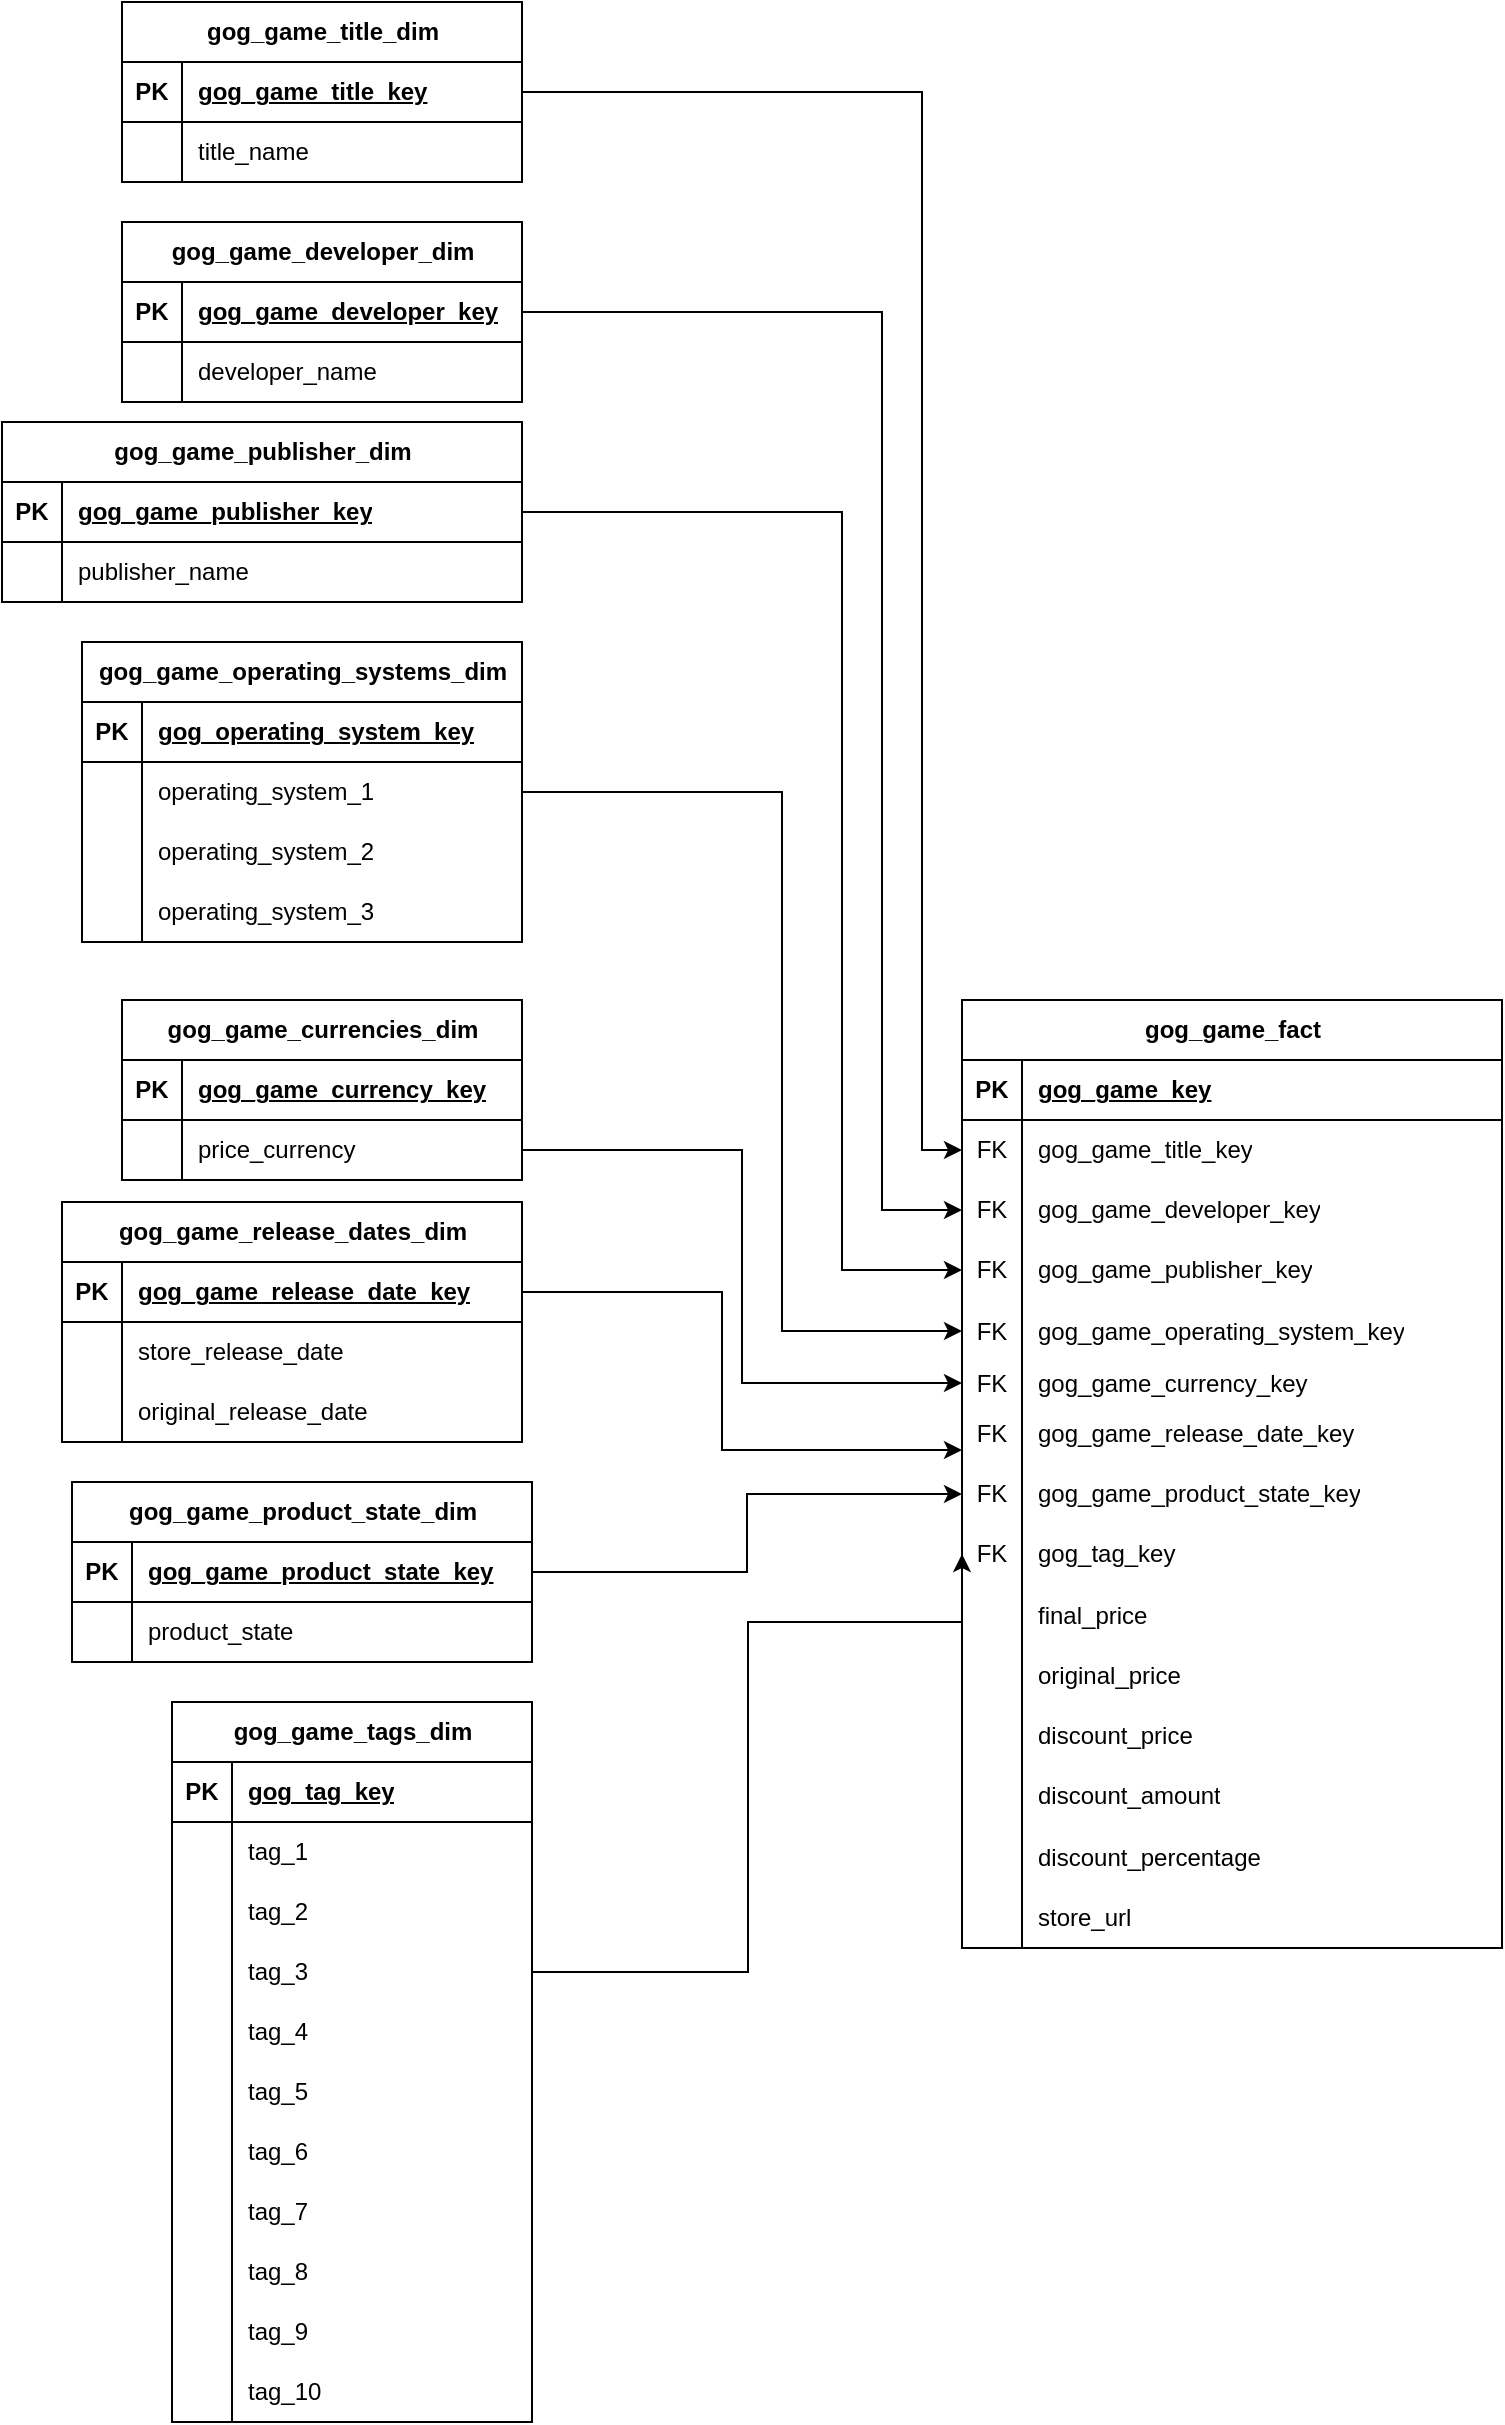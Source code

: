 <mxfile version="24.7.8">
  <diagram name="Page-1" id="enXMwHZUBT8As5Ggcgpj">
    <mxGraphModel dx="2524" dy="1944" grid="1" gridSize="10" guides="1" tooltips="1" connect="1" arrows="1" fold="1" page="1" pageScale="1" pageWidth="850" pageHeight="1100" math="0" shadow="0">
      <root>
        <mxCell id="0" />
        <mxCell id="1" parent="0" />
        <mxCell id="M3rSuYQM6xM4mzz4hrdh-1" value="gog_game_fact" style="shape=table;startSize=30;container=1;collapsible=1;childLayout=tableLayout;fixedRows=1;rowLines=0;fontStyle=1;align=center;resizeLast=1;html=1;" parent="1" vertex="1">
          <mxGeometry x="220" y="229" width="270" height="474" as="geometry" />
        </mxCell>
        <mxCell id="M3rSuYQM6xM4mzz4hrdh-2" value="" style="shape=tableRow;horizontal=0;startSize=0;swimlaneHead=0;swimlaneBody=0;fillColor=none;collapsible=0;dropTarget=0;points=[[0,0.5],[1,0.5]];portConstraint=eastwest;top=0;left=0;right=0;bottom=1;" parent="M3rSuYQM6xM4mzz4hrdh-1" vertex="1">
          <mxGeometry y="30" width="270" height="30" as="geometry" />
        </mxCell>
        <mxCell id="M3rSuYQM6xM4mzz4hrdh-3" value="PK" style="shape=partialRectangle;connectable=0;fillColor=none;top=0;left=0;bottom=0;right=0;fontStyle=1;overflow=hidden;whiteSpace=wrap;html=1;" parent="M3rSuYQM6xM4mzz4hrdh-2" vertex="1">
          <mxGeometry width="30" height="30" as="geometry">
            <mxRectangle width="30" height="30" as="alternateBounds" />
          </mxGeometry>
        </mxCell>
        <mxCell id="M3rSuYQM6xM4mzz4hrdh-4" value="gog_game_key" style="shape=partialRectangle;connectable=0;fillColor=none;top=0;left=0;bottom=0;right=0;align=left;spacingLeft=6;fontStyle=5;overflow=hidden;whiteSpace=wrap;html=1;" parent="M3rSuYQM6xM4mzz4hrdh-2" vertex="1">
          <mxGeometry x="30" width="240" height="30" as="geometry">
            <mxRectangle width="240" height="30" as="alternateBounds" />
          </mxGeometry>
        </mxCell>
        <mxCell id="M3rSuYQM6xM4mzz4hrdh-5" value="" style="shape=tableRow;horizontal=0;startSize=0;swimlaneHead=0;swimlaneBody=0;fillColor=none;collapsible=0;dropTarget=0;points=[[0,0.5],[1,0.5]];portConstraint=eastwest;top=0;left=0;right=0;bottom=0;" parent="M3rSuYQM6xM4mzz4hrdh-1" vertex="1">
          <mxGeometry y="60" width="270" height="30" as="geometry" />
        </mxCell>
        <mxCell id="M3rSuYQM6xM4mzz4hrdh-6" value="FK" style="shape=partialRectangle;connectable=0;fillColor=none;top=0;left=0;bottom=0;right=0;editable=1;overflow=hidden;whiteSpace=wrap;html=1;" parent="M3rSuYQM6xM4mzz4hrdh-5" vertex="1">
          <mxGeometry width="30" height="30" as="geometry">
            <mxRectangle width="30" height="30" as="alternateBounds" />
          </mxGeometry>
        </mxCell>
        <mxCell id="M3rSuYQM6xM4mzz4hrdh-7" value="gog_game_title_key" style="shape=partialRectangle;connectable=0;fillColor=none;top=0;left=0;bottom=0;right=0;align=left;spacingLeft=6;overflow=hidden;whiteSpace=wrap;html=1;" parent="M3rSuYQM6xM4mzz4hrdh-5" vertex="1">
          <mxGeometry x="30" width="240" height="30" as="geometry">
            <mxRectangle width="240" height="30" as="alternateBounds" />
          </mxGeometry>
        </mxCell>
        <mxCell id="fRnkBZ0cjV5P0pldAuRQ-10" value="" style="shape=tableRow;horizontal=0;startSize=0;swimlaneHead=0;swimlaneBody=0;fillColor=none;collapsible=0;dropTarget=0;points=[[0,0.5],[1,0.5]];portConstraint=eastwest;top=0;left=0;right=0;bottom=0;" vertex="1" parent="M3rSuYQM6xM4mzz4hrdh-1">
          <mxGeometry y="90" width="270" height="30" as="geometry" />
        </mxCell>
        <mxCell id="fRnkBZ0cjV5P0pldAuRQ-11" value="FK" style="shape=partialRectangle;connectable=0;fillColor=none;top=0;left=0;bottom=0;right=0;editable=1;overflow=hidden;whiteSpace=wrap;html=1;" vertex="1" parent="fRnkBZ0cjV5P0pldAuRQ-10">
          <mxGeometry width="30" height="30" as="geometry">
            <mxRectangle width="30" height="30" as="alternateBounds" />
          </mxGeometry>
        </mxCell>
        <mxCell id="fRnkBZ0cjV5P0pldAuRQ-12" value="gog_game_developer_key" style="shape=partialRectangle;connectable=0;fillColor=none;top=0;left=0;bottom=0;right=0;align=left;spacingLeft=6;overflow=hidden;whiteSpace=wrap;html=1;" vertex="1" parent="fRnkBZ0cjV5P0pldAuRQ-10">
          <mxGeometry x="30" width="240" height="30" as="geometry">
            <mxRectangle width="240" height="30" as="alternateBounds" />
          </mxGeometry>
        </mxCell>
        <mxCell id="fRnkBZ0cjV5P0pldAuRQ-1" value="" style="shape=tableRow;horizontal=0;startSize=0;swimlaneHead=0;swimlaneBody=0;fillColor=none;collapsible=0;dropTarget=0;points=[[0,0.5],[1,0.5]];portConstraint=eastwest;top=0;left=0;right=0;bottom=0;" vertex="1" parent="M3rSuYQM6xM4mzz4hrdh-1">
          <mxGeometry y="120" width="270" height="30" as="geometry" />
        </mxCell>
        <mxCell id="fRnkBZ0cjV5P0pldAuRQ-2" value="FK" style="shape=partialRectangle;connectable=0;fillColor=none;top=0;left=0;bottom=0;right=0;editable=1;overflow=hidden;whiteSpace=wrap;html=1;" vertex="1" parent="fRnkBZ0cjV5P0pldAuRQ-1">
          <mxGeometry width="30" height="30" as="geometry">
            <mxRectangle width="30" height="30" as="alternateBounds" />
          </mxGeometry>
        </mxCell>
        <mxCell id="fRnkBZ0cjV5P0pldAuRQ-3" value="gog_game_publisher_key" style="shape=partialRectangle;connectable=0;fillColor=none;top=0;left=0;bottom=0;right=0;align=left;spacingLeft=6;overflow=hidden;whiteSpace=wrap;html=1;" vertex="1" parent="fRnkBZ0cjV5P0pldAuRQ-1">
          <mxGeometry x="30" width="240" height="30" as="geometry">
            <mxRectangle width="240" height="30" as="alternateBounds" />
          </mxGeometry>
        </mxCell>
        <mxCell id="fRnkBZ0cjV5P0pldAuRQ-4" value="" style="shape=tableRow;horizontal=0;startSize=0;swimlaneHead=0;swimlaneBody=0;fillColor=none;collapsible=0;dropTarget=0;points=[[0,0.5],[1,0.5]];portConstraint=eastwest;top=0;left=0;right=0;bottom=0;" vertex="1" parent="M3rSuYQM6xM4mzz4hrdh-1">
          <mxGeometry y="150" width="270" height="31" as="geometry" />
        </mxCell>
        <mxCell id="fRnkBZ0cjV5P0pldAuRQ-5" value="FK" style="shape=partialRectangle;connectable=0;fillColor=none;top=0;left=0;bottom=0;right=0;editable=1;overflow=hidden;whiteSpace=wrap;html=1;" vertex="1" parent="fRnkBZ0cjV5P0pldAuRQ-4">
          <mxGeometry width="30" height="31" as="geometry">
            <mxRectangle width="30" height="31" as="alternateBounds" />
          </mxGeometry>
        </mxCell>
        <mxCell id="fRnkBZ0cjV5P0pldAuRQ-6" value="gog_game_operating_system_key" style="shape=partialRectangle;connectable=0;fillColor=none;top=0;left=0;bottom=0;right=0;align=left;spacingLeft=6;overflow=hidden;whiteSpace=wrap;html=1;" vertex="1" parent="fRnkBZ0cjV5P0pldAuRQ-4">
          <mxGeometry x="30" width="240" height="31" as="geometry">
            <mxRectangle width="240" height="31" as="alternateBounds" />
          </mxGeometry>
        </mxCell>
        <mxCell id="fRnkBZ0cjV5P0pldAuRQ-7" value="" style="shape=tableRow;horizontal=0;startSize=0;swimlaneHead=0;swimlaneBody=0;fillColor=none;collapsible=0;dropTarget=0;points=[[0,0.5],[1,0.5]];portConstraint=eastwest;top=0;left=0;right=0;bottom=0;" vertex="1" parent="M3rSuYQM6xM4mzz4hrdh-1">
          <mxGeometry y="181" width="270" height="21" as="geometry" />
        </mxCell>
        <mxCell id="fRnkBZ0cjV5P0pldAuRQ-8" value="FK" style="shape=partialRectangle;connectable=0;fillColor=none;top=0;left=0;bottom=0;right=0;editable=1;overflow=hidden;whiteSpace=wrap;html=1;" vertex="1" parent="fRnkBZ0cjV5P0pldAuRQ-7">
          <mxGeometry width="30" height="21" as="geometry">
            <mxRectangle width="30" height="21" as="alternateBounds" />
          </mxGeometry>
        </mxCell>
        <mxCell id="fRnkBZ0cjV5P0pldAuRQ-9" value="gog_game_currency_key" style="shape=partialRectangle;connectable=0;fillColor=none;top=0;left=0;bottom=0;right=0;align=left;spacingLeft=6;overflow=hidden;whiteSpace=wrap;html=1;" vertex="1" parent="fRnkBZ0cjV5P0pldAuRQ-7">
          <mxGeometry x="30" width="240" height="21" as="geometry">
            <mxRectangle width="240" height="21" as="alternateBounds" />
          </mxGeometry>
        </mxCell>
        <mxCell id="fRnkBZ0cjV5P0pldAuRQ-13" value="" style="shape=tableRow;horizontal=0;startSize=0;swimlaneHead=0;swimlaneBody=0;fillColor=none;collapsible=0;dropTarget=0;points=[[0,0.5],[1,0.5]];portConstraint=eastwest;top=0;left=0;right=0;bottom=0;" vertex="1" parent="M3rSuYQM6xM4mzz4hrdh-1">
          <mxGeometry y="202" width="270" height="30" as="geometry" />
        </mxCell>
        <mxCell id="fRnkBZ0cjV5P0pldAuRQ-14" value="FK" style="shape=partialRectangle;connectable=0;fillColor=none;top=0;left=0;bottom=0;right=0;editable=1;overflow=hidden;whiteSpace=wrap;html=1;" vertex="1" parent="fRnkBZ0cjV5P0pldAuRQ-13">
          <mxGeometry width="30" height="30" as="geometry">
            <mxRectangle width="30" height="30" as="alternateBounds" />
          </mxGeometry>
        </mxCell>
        <mxCell id="fRnkBZ0cjV5P0pldAuRQ-15" value="gog_game_release_date_key" style="shape=partialRectangle;connectable=0;fillColor=none;top=0;left=0;bottom=0;right=0;align=left;spacingLeft=6;overflow=hidden;whiteSpace=wrap;html=1;" vertex="1" parent="fRnkBZ0cjV5P0pldAuRQ-13">
          <mxGeometry x="30" width="240" height="30" as="geometry">
            <mxRectangle width="240" height="30" as="alternateBounds" />
          </mxGeometry>
        </mxCell>
        <mxCell id="fRnkBZ0cjV5P0pldAuRQ-16" value="" style="shape=tableRow;horizontal=0;startSize=0;swimlaneHead=0;swimlaneBody=0;fillColor=none;collapsible=0;dropTarget=0;points=[[0,0.5],[1,0.5]];portConstraint=eastwest;top=0;left=0;right=0;bottom=0;" vertex="1" parent="M3rSuYQM6xM4mzz4hrdh-1">
          <mxGeometry y="232" width="270" height="30" as="geometry" />
        </mxCell>
        <mxCell id="fRnkBZ0cjV5P0pldAuRQ-17" value="FK" style="shape=partialRectangle;connectable=0;fillColor=none;top=0;left=0;bottom=0;right=0;editable=1;overflow=hidden;whiteSpace=wrap;html=1;" vertex="1" parent="fRnkBZ0cjV5P0pldAuRQ-16">
          <mxGeometry width="30" height="30" as="geometry">
            <mxRectangle width="30" height="30" as="alternateBounds" />
          </mxGeometry>
        </mxCell>
        <mxCell id="fRnkBZ0cjV5P0pldAuRQ-18" value="gog_game_product_state_key" style="shape=partialRectangle;connectable=0;fillColor=none;top=0;left=0;bottom=0;right=0;align=left;spacingLeft=6;overflow=hidden;whiteSpace=wrap;html=1;" vertex="1" parent="fRnkBZ0cjV5P0pldAuRQ-16">
          <mxGeometry x="30" width="240" height="30" as="geometry">
            <mxRectangle width="240" height="30" as="alternateBounds" />
          </mxGeometry>
        </mxCell>
        <mxCell id="fRnkBZ0cjV5P0pldAuRQ-21" value="" style="shape=tableRow;horizontal=0;startSize=0;swimlaneHead=0;swimlaneBody=0;fillColor=none;collapsible=0;dropTarget=0;points=[[0,0.5],[1,0.5]];portConstraint=eastwest;top=0;left=0;right=0;bottom=0;" vertex="1" parent="M3rSuYQM6xM4mzz4hrdh-1">
          <mxGeometry y="262" width="270" height="30" as="geometry" />
        </mxCell>
        <mxCell id="fRnkBZ0cjV5P0pldAuRQ-22" value="FK" style="shape=partialRectangle;connectable=0;fillColor=none;top=0;left=0;bottom=0;right=0;editable=1;overflow=hidden;whiteSpace=wrap;html=1;" vertex="1" parent="fRnkBZ0cjV5P0pldAuRQ-21">
          <mxGeometry width="30" height="30" as="geometry">
            <mxRectangle width="30" height="30" as="alternateBounds" />
          </mxGeometry>
        </mxCell>
        <mxCell id="fRnkBZ0cjV5P0pldAuRQ-23" value="gog_tag_key" style="shape=partialRectangle;connectable=0;fillColor=none;top=0;left=0;bottom=0;right=0;align=left;spacingLeft=6;overflow=hidden;whiteSpace=wrap;html=1;" vertex="1" parent="fRnkBZ0cjV5P0pldAuRQ-21">
          <mxGeometry x="30" width="240" height="30" as="geometry">
            <mxRectangle width="240" height="30" as="alternateBounds" />
          </mxGeometry>
        </mxCell>
        <mxCell id="M3rSuYQM6xM4mzz4hrdh-8" value="" style="shape=tableRow;horizontal=0;startSize=0;swimlaneHead=0;swimlaneBody=0;fillColor=none;collapsible=0;dropTarget=0;points=[[0,0.5],[1,0.5]];portConstraint=eastwest;top=0;left=0;right=0;bottom=0;" parent="M3rSuYQM6xM4mzz4hrdh-1" vertex="1">
          <mxGeometry y="292" width="270" height="31" as="geometry" />
        </mxCell>
        <mxCell id="M3rSuYQM6xM4mzz4hrdh-9" value="" style="shape=partialRectangle;connectable=0;fillColor=none;top=0;left=0;bottom=0;right=0;editable=1;overflow=hidden;whiteSpace=wrap;html=1;" parent="M3rSuYQM6xM4mzz4hrdh-8" vertex="1">
          <mxGeometry width="30" height="31" as="geometry">
            <mxRectangle width="30" height="31" as="alternateBounds" />
          </mxGeometry>
        </mxCell>
        <mxCell id="M3rSuYQM6xM4mzz4hrdh-10" value="final_price" style="shape=partialRectangle;connectable=0;fillColor=none;top=0;left=0;bottom=0;right=0;align=left;spacingLeft=6;overflow=hidden;whiteSpace=wrap;html=1;" parent="M3rSuYQM6xM4mzz4hrdh-8" vertex="1">
          <mxGeometry x="30" width="240" height="31" as="geometry">
            <mxRectangle width="240" height="31" as="alternateBounds" />
          </mxGeometry>
        </mxCell>
        <mxCell id="M3rSuYQM6xM4mzz4hrdh-150" value="" style="shape=tableRow;horizontal=0;startSize=0;swimlaneHead=0;swimlaneBody=0;fillColor=none;collapsible=0;dropTarget=0;points=[[0,0.5],[1,0.5]];portConstraint=eastwest;top=0;left=0;right=0;bottom=0;" parent="M3rSuYQM6xM4mzz4hrdh-1" vertex="1">
          <mxGeometry y="323" width="270" height="30" as="geometry" />
        </mxCell>
        <mxCell id="M3rSuYQM6xM4mzz4hrdh-151" value="" style="shape=partialRectangle;connectable=0;fillColor=none;top=0;left=0;bottom=0;right=0;editable=1;overflow=hidden;whiteSpace=wrap;html=1;" parent="M3rSuYQM6xM4mzz4hrdh-150" vertex="1">
          <mxGeometry width="30" height="30" as="geometry">
            <mxRectangle width="30" height="30" as="alternateBounds" />
          </mxGeometry>
        </mxCell>
        <mxCell id="M3rSuYQM6xM4mzz4hrdh-152" value="original_price" style="shape=partialRectangle;connectable=0;fillColor=none;top=0;left=0;bottom=0;right=0;align=left;spacingLeft=6;overflow=hidden;whiteSpace=wrap;html=1;" parent="M3rSuYQM6xM4mzz4hrdh-150" vertex="1">
          <mxGeometry x="30" width="240" height="30" as="geometry">
            <mxRectangle width="240" height="30" as="alternateBounds" />
          </mxGeometry>
        </mxCell>
        <mxCell id="M3rSuYQM6xM4mzz4hrdh-11" value="" style="shape=tableRow;horizontal=0;startSize=0;swimlaneHead=0;swimlaneBody=0;fillColor=none;collapsible=0;dropTarget=0;points=[[0,0.5],[1,0.5]];portConstraint=eastwest;top=0;left=0;right=0;bottom=0;" parent="M3rSuYQM6xM4mzz4hrdh-1" vertex="1">
          <mxGeometry y="353" width="270" height="30" as="geometry" />
        </mxCell>
        <mxCell id="M3rSuYQM6xM4mzz4hrdh-12" value="" style="shape=partialRectangle;connectable=0;fillColor=none;top=0;left=0;bottom=0;right=0;editable=1;overflow=hidden;whiteSpace=wrap;html=1;" parent="M3rSuYQM6xM4mzz4hrdh-11" vertex="1">
          <mxGeometry width="30" height="30" as="geometry">
            <mxRectangle width="30" height="30" as="alternateBounds" />
          </mxGeometry>
        </mxCell>
        <mxCell id="M3rSuYQM6xM4mzz4hrdh-13" value="discount_price" style="shape=partialRectangle;connectable=0;fillColor=none;top=0;left=0;bottom=0;right=0;align=left;spacingLeft=6;overflow=hidden;whiteSpace=wrap;html=1;" parent="M3rSuYQM6xM4mzz4hrdh-11" vertex="1">
          <mxGeometry x="30" width="240" height="30" as="geometry">
            <mxRectangle width="240" height="30" as="alternateBounds" />
          </mxGeometry>
        </mxCell>
        <mxCell id="M3rSuYQM6xM4mzz4hrdh-128" value="" style="shape=tableRow;horizontal=0;startSize=0;swimlaneHead=0;swimlaneBody=0;fillColor=none;collapsible=0;dropTarget=0;points=[[0,0.5],[1,0.5]];portConstraint=eastwest;top=0;left=0;right=0;bottom=0;" parent="M3rSuYQM6xM4mzz4hrdh-1" vertex="1">
          <mxGeometry y="383" width="270" height="30" as="geometry" />
        </mxCell>
        <mxCell id="M3rSuYQM6xM4mzz4hrdh-129" value="" style="shape=partialRectangle;connectable=0;fillColor=none;top=0;left=0;bottom=0;right=0;editable=1;overflow=hidden;whiteSpace=wrap;html=1;" parent="M3rSuYQM6xM4mzz4hrdh-128" vertex="1">
          <mxGeometry width="30" height="30" as="geometry">
            <mxRectangle width="30" height="30" as="alternateBounds" />
          </mxGeometry>
        </mxCell>
        <mxCell id="M3rSuYQM6xM4mzz4hrdh-130" value="discount_amount" style="shape=partialRectangle;connectable=0;fillColor=none;top=0;left=0;bottom=0;right=0;align=left;spacingLeft=6;overflow=hidden;whiteSpace=wrap;html=1;" parent="M3rSuYQM6xM4mzz4hrdh-128" vertex="1">
          <mxGeometry x="30" width="240" height="30" as="geometry">
            <mxRectangle width="240" height="30" as="alternateBounds" />
          </mxGeometry>
        </mxCell>
        <mxCell id="M3rSuYQM6xM4mzz4hrdh-131" value="" style="shape=tableRow;horizontal=0;startSize=0;swimlaneHead=0;swimlaneBody=0;fillColor=none;collapsible=0;dropTarget=0;points=[[0,0.5],[1,0.5]];portConstraint=eastwest;top=0;left=0;right=0;bottom=0;" parent="M3rSuYQM6xM4mzz4hrdh-1" vertex="1">
          <mxGeometry y="413" width="270" height="31" as="geometry" />
        </mxCell>
        <mxCell id="M3rSuYQM6xM4mzz4hrdh-132" value="" style="shape=partialRectangle;connectable=0;fillColor=none;top=0;left=0;bottom=0;right=0;editable=1;overflow=hidden;whiteSpace=wrap;html=1;" parent="M3rSuYQM6xM4mzz4hrdh-131" vertex="1">
          <mxGeometry width="30" height="31" as="geometry">
            <mxRectangle width="30" height="31" as="alternateBounds" />
          </mxGeometry>
        </mxCell>
        <mxCell id="M3rSuYQM6xM4mzz4hrdh-133" value="discount_percentage" style="shape=partialRectangle;connectable=0;fillColor=none;top=0;left=0;bottom=0;right=0;align=left;spacingLeft=6;overflow=hidden;whiteSpace=wrap;html=1;" parent="M3rSuYQM6xM4mzz4hrdh-131" vertex="1">
          <mxGeometry x="30" width="240" height="31" as="geometry">
            <mxRectangle width="240" height="31" as="alternateBounds" />
          </mxGeometry>
        </mxCell>
        <mxCell id="M3rSuYQM6xM4mzz4hrdh-205" value="" style="shape=tableRow;horizontal=0;startSize=0;swimlaneHead=0;swimlaneBody=0;fillColor=none;collapsible=0;dropTarget=0;points=[[0,0.5],[1,0.5]];portConstraint=eastwest;top=0;left=0;right=0;bottom=0;" parent="M3rSuYQM6xM4mzz4hrdh-1" vertex="1">
          <mxGeometry y="444" width="270" height="30" as="geometry" />
        </mxCell>
        <mxCell id="M3rSuYQM6xM4mzz4hrdh-206" value="" style="shape=partialRectangle;connectable=0;fillColor=none;top=0;left=0;bottom=0;right=0;editable=1;overflow=hidden;whiteSpace=wrap;html=1;" parent="M3rSuYQM6xM4mzz4hrdh-205" vertex="1">
          <mxGeometry width="30" height="30" as="geometry">
            <mxRectangle width="30" height="30" as="alternateBounds" />
          </mxGeometry>
        </mxCell>
        <mxCell id="M3rSuYQM6xM4mzz4hrdh-207" value="store_url" style="shape=partialRectangle;connectable=0;fillColor=none;top=0;left=0;bottom=0;right=0;align=left;spacingLeft=6;overflow=hidden;whiteSpace=wrap;html=1;" parent="M3rSuYQM6xM4mzz4hrdh-205" vertex="1">
          <mxGeometry x="30" width="240" height="30" as="geometry">
            <mxRectangle width="240" height="30" as="alternateBounds" />
          </mxGeometry>
        </mxCell>
        <mxCell id="fRnkBZ0cjV5P0pldAuRQ-35" style="edgeStyle=orthogonalEdgeStyle;rounded=0;orthogonalLoop=1;jettySize=auto;html=1;entryX=0;entryY=0.5;entryDx=0;entryDy=0;exitX=1;exitY=0.5;exitDx=0;exitDy=0;" edge="1" parent="1" source="M3rSuYQM6xM4mzz4hrdh-30" target="fRnkBZ0cjV5P0pldAuRQ-21">
          <mxGeometry relative="1" as="geometry">
            <Array as="points">
              <mxPoint x="113" y="715" />
              <mxPoint x="113" y="540" />
              <mxPoint x="220" y="540" />
            </Array>
          </mxGeometry>
        </mxCell>
        <mxCell id="M3rSuYQM6xM4mzz4hrdh-14" value="gog_game_tags_dim" style="shape=table;startSize=30;container=1;collapsible=1;childLayout=tableLayout;fixedRows=1;rowLines=0;fontStyle=1;align=center;resizeLast=1;html=1;" parent="1" vertex="1">
          <mxGeometry x="-175" y="580" width="180" height="360" as="geometry" />
        </mxCell>
        <mxCell id="M3rSuYQM6xM4mzz4hrdh-15" value="" style="shape=tableRow;horizontal=0;startSize=0;swimlaneHead=0;swimlaneBody=0;fillColor=none;collapsible=0;dropTarget=0;points=[[0,0.5],[1,0.5]];portConstraint=eastwest;top=0;left=0;right=0;bottom=1;" parent="M3rSuYQM6xM4mzz4hrdh-14" vertex="1">
          <mxGeometry y="30" width="180" height="30" as="geometry" />
        </mxCell>
        <mxCell id="M3rSuYQM6xM4mzz4hrdh-16" value="PK" style="shape=partialRectangle;connectable=0;fillColor=none;top=0;left=0;bottom=0;right=0;fontStyle=1;overflow=hidden;whiteSpace=wrap;html=1;" parent="M3rSuYQM6xM4mzz4hrdh-15" vertex="1">
          <mxGeometry width="30" height="30" as="geometry">
            <mxRectangle width="30" height="30" as="alternateBounds" />
          </mxGeometry>
        </mxCell>
        <mxCell id="M3rSuYQM6xM4mzz4hrdh-17" value="gog_tag_key" style="shape=partialRectangle;connectable=0;fillColor=none;top=0;left=0;bottom=0;right=0;align=left;spacingLeft=6;fontStyle=5;overflow=hidden;whiteSpace=wrap;html=1;" parent="M3rSuYQM6xM4mzz4hrdh-15" vertex="1">
          <mxGeometry x="30" width="150" height="30" as="geometry">
            <mxRectangle width="150" height="30" as="alternateBounds" />
          </mxGeometry>
        </mxCell>
        <mxCell id="M3rSuYQM6xM4mzz4hrdh-21" value="" style="shape=tableRow;horizontal=0;startSize=0;swimlaneHead=0;swimlaneBody=0;fillColor=none;collapsible=0;dropTarget=0;points=[[0,0.5],[1,0.5]];portConstraint=eastwest;top=0;left=0;right=0;bottom=0;" parent="M3rSuYQM6xM4mzz4hrdh-14" vertex="1">
          <mxGeometry y="60" width="180" height="30" as="geometry" />
        </mxCell>
        <mxCell id="M3rSuYQM6xM4mzz4hrdh-22" value="&#xa;&lt;span style=&quot;white-space: pre;&quot;&gt;&amp;nbsp;&amp;nbsp;&amp;nbsp;&amp;nbsp;&lt;/span&gt;&lt;span style=&quot;white-space: pre;&quot;&gt;&amp;nbsp;&amp;nbsp;&amp;nbsp;&amp;nbsp;&lt;/span&gt;&lt;span style=&quot;white-space: pre;&quot;&gt;&amp;nbsp;&amp;nbsp;&amp;nbsp;&amp;nbsp;&lt;/span&gt;&lt;span style=&quot;white-space: pre;&quot;&gt;&amp;nbsp;&amp;nbsp;&amp;nbsp;&amp;nbsp;&lt;/span&gt;&lt;span style=&quot;white-space: pre;&quot;&gt;&amp;nbsp;&amp;nbsp;&amp;nbsp;&amp;nbsp;&lt;/span&gt;&lt;span style=&quot;white-space: pre;&quot;&gt;&amp;nbsp;&amp;nbsp;&amp;nbsp;&amp;nbsp;&lt;/span&gt;&lt;span style=&quot;white-space: pre;&quot;&gt;&amp;nbsp;&amp;nbsp;&amp;nbsp;&amp;nbsp;&lt;/span&gt;&lt;span style=&quot;white-space: pre;&quot;&gt;&amp;nbsp;&amp;nbsp;&amp;nbsp;&amp;nbsp;&lt;/span&gt;&lt;span style=&quot;white-space: pre;&quot;&gt;&amp;nbsp;&amp;nbsp;&amp;nbsp;&amp;nbsp;&lt;/span&gt;&lt;span style=&quot;white-space: pre;&quot;&gt;&amp;nbsp;&amp;nbsp;&amp;nbsp;&amp;nbsp;&lt;/span&gt;&lt;span style=&quot;white-space: pre;&quot;&gt;&amp;nbsp;&amp;nbsp;&amp;nbsp;&amp;nbsp;&lt;/span&gt;&lt;span style=&quot;white-space: pre;&quot;&gt;&amp;nbsp;&amp;nbsp;&amp;nbsp;&amp;nbsp;&lt;/span&gt;&lt;span style=&quot;white-space: pre;&quot;&gt;&amp;nbsp;&amp;nbsp;&amp;nbsp;&amp;nbsp;&lt;/span&gt;&lt;span style=&quot;white-space: pre;&quot;&gt;&amp;nbsp;&amp;nbsp;&amp;nbsp;&amp;nbsp;&lt;/span&gt;&lt;span style=&quot;white-space: pre;&quot;&gt;&amp;nbsp;&amp;nbsp;&amp;nbsp;&amp;nbsp;&lt;/span&gt;&lt;span style=&quot;white-space: pre;&quot;&gt;&amp;nbsp;&amp;nbsp;&amp;nbsp;&amp;nbsp;&lt;/span&gt;&lt;span style=&quot;white-space: pre;&quot;&gt;&amp;nbsp;&amp;nbsp;&amp;nbsp;&amp;nbsp;&lt;/span&gt;&lt;span style=&quot;white-space: pre;&quot;&gt;&amp;nbsp;&amp;nbsp;&amp;nbsp;&amp;nbsp;&lt;/span&gt;&lt;span style=&quot;white-space: pre;&quot;&gt;&amp;nbsp;&amp;nbsp;&amp;nbsp;&amp;nbsp;&lt;/span&gt;&lt;span style=&quot;white-space: pre;&quot;&gt;&amp;nbsp;&amp;nbsp;&amp;nbsp;&amp;nbsp;&lt;/span&gt;&lt;span style=&quot;white-space: pre;&quot;&gt;&amp;nbsp;&amp;nbsp;&amp;nbsp;&amp;nbsp;&lt;/span&gt;&lt;span style=&quot;white-space: pre;&quot;&gt;&amp;nbsp;&amp;nbsp;&amp;nbsp;&amp;nbsp;&lt;/span&gt;&lt;span style=&quot;white-space: pre;&quot;&gt;&amp;nbsp;&amp;nbsp;&amp;nbsp;&amp;nbsp;&lt;/span&gt;&lt;span style=&quot;white-space: pre;&quot;&gt;&amp;nbsp;&amp;nbsp;&amp;nbsp;&amp;nbsp;&lt;/span&gt;&lt;span style=&quot;white-space: pre;&quot;&gt;&amp;nbsp;&amp;nbsp;&amp;nbsp;&amp;nbsp;&lt;/span&gt;&lt;span style=&quot;white-space: pre;&quot;&gt;&amp;nbsp;&amp;nbsp;&amp;nbsp;&amp;nbsp;&lt;/span&gt;&lt;span style=&quot;white-space: pre;&quot;&gt;&amp;nbsp;&amp;nbsp;&amp;nbsp;&amp;nbsp;&lt;/span&gt;&lt;span style=&quot;white-space: pre;&quot;&gt;&amp;nbsp;&amp;nbsp;&amp;nbsp;&amp;nbsp;&lt;/span&gt;&lt;span style=&quot;white-space: pre;&quot;&gt;&amp;nbsp;&amp;nbsp;&amp;nbsp;&amp;nbsp;&lt;/span&gt;&lt;span style=&quot;white-space: pre;&quot;&gt;&amp;nbsp;&amp;nbsp;&amp;nbsp;&amp;nbsp;&lt;/span&gt;&lt;span style=&quot;white-space: pre;&quot;&gt;&amp;nbsp;&amp;nbsp;&amp;nbsp;&amp;nbsp;&lt;/span&gt;&lt;span style=&quot;white-space: pre;&quot;&gt;&amp;nbsp;&amp;nbsp;&amp;nbsp;&amp;nbsp;&lt;/span&gt;&lt;span style=&quot;white-space: pre;&quot;&gt;&amp;nbsp;&amp;nbsp;&amp;nbsp;&amp;nbsp;&lt;/span&gt;&lt;span style=&quot;white-space: pre;&quot;&gt;&amp;nbsp;&amp;nbsp;&amp;nbsp;&amp;nbsp;&lt;/span&gt;&lt;span style=&quot;white-space: pre;&quot;&gt;&amp;nbsp;&amp;nbsp;&amp;nbsp;&amp;nbsp;&lt;/span&gt;&lt;span style=&quot;white-space: pre;&quot;&gt;&amp;nbsp;&amp;nbsp;&amp;nbsp;&amp;nbsp;&lt;/span&gt;&lt;span style=&quot;white-space: pre;&quot;&gt;&amp;nbsp;&amp;nbsp;&amp;nbsp;&amp;nbsp;&lt;/span&gt;&lt;span style=&quot;white-space: pre;&quot;&gt;&amp;nbsp;&amp;nbsp;&amp;nbsp;&amp;nbsp;&lt;/span&gt;&lt;span style=&quot;white-space: pre;&quot;&gt;&amp;nbsp;&amp;nbsp;&amp;nbsp;&amp;nbsp;&lt;/span&gt;&lt;span style=&quot;white-space: pre;&quot;&gt;&amp;nbsp;&amp;nbsp;&amp;nbsp;&amp;nbsp;&lt;/span&gt;&lt;span style=&quot;white-space: pre;&quot;&gt;&amp;nbsp;&amp;nbsp;&amp;nbsp;&amp;nbsp;&lt;/span&gt;&lt;span style=&quot;white-space: pre;&quot;&gt;&amp;nbsp;&amp;nbsp;&amp;nbsp;&amp;nbsp;&lt;/span&gt;&lt;span style=&quot;white-space: pre;&quot;&gt;&amp;nbsp;&amp;nbsp;&amp;nbsp;&amp;nbsp;&lt;/span&gt;&lt;span style=&quot;white-space: pre;&quot;&gt;&amp;nbsp;&amp;nbsp;&amp;nbsp;&amp;nbsp;&lt;/span&gt;&lt;span style=&quot;white-space: pre;&quot;&gt;&amp;nbsp;&amp;nbsp;&amp;nbsp;&amp;nbsp;&lt;/span&gt;&lt;span style=&quot;white-space: pre;&quot;&gt;&amp;nbsp;&amp;nbsp;&amp;nbsp;&amp;nbsp;&lt;/span&gt;&lt;span style=&quot;white-space: pre;&quot;&gt;&amp;nbsp;&amp;nbsp;&amp;nbsp;&amp;nbsp;&lt;/span&gt;&lt;span style=&quot;white-space: pre;&quot;&gt;&amp;nbsp;&amp;nbsp;&amp;nbsp;&amp;nbsp;&lt;/span&gt;&lt;span style=&quot;white-space: pre;&quot;&gt;&amp;nbsp;&amp;nbsp;&amp;nbsp;&amp;nbsp;&lt;/span&gt;&lt;span style=&quot;white-space: pre;&quot;&gt;&amp;nbsp;&amp;nbsp;&amp;nbsp;&amp;nbsp;&lt;/span&gt;&lt;span style=&quot;white-space: pre;&quot;&gt;&amp;nbsp;&amp;nbsp;&amp;nbsp;&amp;nbsp;&lt;/span&gt;&lt;span style=&quot;white-space: pre;&quot;&gt;&amp;nbsp;&amp;nbsp;&amp;nbsp;&amp;nbsp;&lt;/span&gt;&lt;span style=&quot;white-space: pre;&quot;&gt;&amp;nbsp;&amp;nbsp;&amp;nbsp;&amp;nbsp;&lt;/span&gt;&lt;span style=&quot;white-space: pre;&quot;&gt;&amp;nbsp;&amp;nbsp;&amp;nbsp;&amp;nbsp;&lt;/span&gt;&lt;span style=&quot;white-space: pre;&quot;&gt;&amp;nbsp;&amp;nbsp;&amp;nbsp;&amp;nbsp;&lt;/span&gt;&lt;span style=&quot;white-space: pre;&quot;&gt;&amp;nbsp;&amp;nbsp;&amp;nbsp;&amp;nbsp;&lt;/span&gt;&lt;span style=&quot;white-space: pre;&quot;&gt;&amp;nbsp;&amp;nbsp;&amp;nbsp;&amp;nbsp;&lt;/span&gt;&lt;span style=&quot;white-space: pre;&quot;&gt;&amp;nbsp;&amp;nbsp;&amp;nbsp;&amp;nbsp;&lt;/span&gt;&lt;span style=&quot;white-space: pre;&quot;&gt;&amp;nbsp;&amp;nbsp;&amp;nbsp;&amp;nbsp;&lt;/span&gt;&lt;span style=&quot;white-space: pre;&quot;&gt;&amp;nbsp;&amp;nbsp;&amp;nbsp;&amp;nbsp;&lt;/span&gt;&lt;span style=&quot;white-space: pre;&quot;&gt;&amp;nbsp;&amp;nbsp;&amp;nbsp;&amp;nbsp;&lt;/span&gt;&lt;span style=&quot;white-space: pre;&quot;&gt;&amp;nbsp;&amp;nbsp;&amp;nbsp;&amp;nbsp;&lt;/span&gt;&lt;span style=&quot;white-space: pre;&quot;&gt;&amp;nbsp;&amp;nbsp;&amp;nbsp;&amp;nbsp;&lt;/span&gt;&lt;span style=&quot;white-space: pre;&quot;&gt;&amp;nbsp;&amp;nbsp;&amp;nbsp;&amp;nbsp;&lt;/span&gt;&lt;span style=&quot;white-space: pre;&quot;&gt;&amp;nbsp;&amp;nbsp;&amp;nbsp;&amp;nbsp;&lt;/span&gt;&lt;table border=&quot;0&quot; cellspacing=&quot;0&quot;&gt;&#xa;&lt;colgroup width=&quot;232&quot;&gt;&lt;/colgroup&gt;&#xa;&lt;tbody&gt;&lt;tr&gt;&#xa;&lt;td align=&quot;left&quot; height=&quot;17&quot;&gt;gog_game_Tag1&lt;/td&gt;&#xa;&lt;/tr&gt;&#xa;&lt;tr&gt;&#xa;&lt;td align=&quot;left&quot; height=&quot;17&quot;&gt;gog_game_Tag2&lt;/td&gt;&#xa;&lt;/tr&gt;&#xa;&lt;tr&gt;&#xa;&lt;td align=&quot;left&quot; height=&quot;17&quot;&gt;gog_game_Tag3&lt;/td&gt;&#xa;&lt;/tr&gt;&#xa;&lt;tr&gt;&#xa;&lt;td align=&quot;left&quot; height=&quot;17&quot;&gt;gog_game_Tag4&lt;/td&gt;&#xa;&lt;/tr&gt;&#xa;&lt;tr&gt;&#xa;&lt;td align=&quot;left&quot; height=&quot;17&quot;&gt;gog_game_Tag5&lt;/td&gt;&#xa;&lt;/tr&gt;&#xa;&lt;tr&gt;&#xa;&lt;td align=&quot;left&quot; height=&quot;17&quot;&gt;gog_game_Tag6&lt;/td&gt;&#xa;&lt;/tr&gt;&#xa;&lt;tr&gt;&#xa;&lt;td align=&quot;left&quot; height=&quot;17&quot;&gt;gog_game_Tag7&lt;/td&gt;&#xa;&lt;/tr&gt;&#xa;&lt;tr&gt;&#xa;&lt;td align=&quot;left&quot; height=&quot;17&quot;&gt;gog_game_Tag8&lt;/td&gt;&#xa;&lt;/tr&gt;&#xa;&lt;tr&gt;&#xa;&lt;td align=&quot;left&quot; height=&quot;17&quot;&gt;gog_game_Tag9&lt;/td&gt;&#xa;&lt;/tr&gt;&#xa;&lt;tr&gt;&#xa;&lt;td align=&quot;left&quot; height=&quot;17&quot;&gt;gog_game_Tag10&lt;/td&gt;&#xa;&lt;/tr&gt;&#xa;&lt;tr&gt;&#xa;&lt;td align=&quot;left&quot; height=&quot;17&quot;&gt;gog_game_Tag11&lt;/td&gt;&#xa;&lt;/tr&gt;&#xa;&lt;tr&gt;&#xa;&lt;td align=&quot;left&quot; height=&quot;17&quot;&gt;gog_game_Tag12&lt;/td&gt;&#xa;&lt;/tr&gt;&#xa;&lt;tr&gt;&#xa;&lt;td align=&quot;left&quot; height=&quot;17&quot;&gt;gog_game_Tag13&lt;/td&gt;&#xa;&lt;/tr&gt;&#xa;&lt;tr&gt;&#xa;&lt;td align=&quot;left&quot; height=&quot;17&quot;&gt;gog_game_Tag14&lt;/td&gt;&#xa;&lt;/tr&gt;&#xa;&lt;tr&gt;&#xa;&lt;td align=&quot;left&quot; height=&quot;17&quot;&gt;gog_game_Tag15&lt;/td&gt;&#xa;&lt;/tr&gt;&#xa;&lt;tr&gt;&#xa;&lt;td align=&quot;left&quot; height=&quot;17&quot;&gt;gog_game_Tag16&lt;/td&gt;&#xa;&lt;/tr&gt;&#xa;&lt;/tbody&gt;&lt;/table&gt;&#xa;&#xa;&#xa;&#xa;" style="shape=partialRectangle;connectable=0;fillColor=none;top=0;left=0;bottom=0;right=0;editable=1;overflow=hidden;whiteSpace=wrap;html=1;" parent="M3rSuYQM6xM4mzz4hrdh-21" vertex="1">
          <mxGeometry width="30" height="30" as="geometry">
            <mxRectangle width="30" height="30" as="alternateBounds" />
          </mxGeometry>
        </mxCell>
        <mxCell id="M3rSuYQM6xM4mzz4hrdh-23" value="tag_1" style="shape=partialRectangle;connectable=0;fillColor=none;top=0;left=0;bottom=0;right=0;align=left;spacingLeft=6;overflow=hidden;whiteSpace=wrap;html=1;" parent="M3rSuYQM6xM4mzz4hrdh-21" vertex="1">
          <mxGeometry x="30" width="150" height="30" as="geometry">
            <mxRectangle width="150" height="30" as="alternateBounds" />
          </mxGeometry>
        </mxCell>
        <mxCell id="M3rSuYQM6xM4mzz4hrdh-24" value="" style="shape=tableRow;horizontal=0;startSize=0;swimlaneHead=0;swimlaneBody=0;fillColor=none;collapsible=0;dropTarget=0;points=[[0,0.5],[1,0.5]];portConstraint=eastwest;top=0;left=0;right=0;bottom=0;" parent="M3rSuYQM6xM4mzz4hrdh-14" vertex="1">
          <mxGeometry y="90" width="180" height="30" as="geometry" />
        </mxCell>
        <mxCell id="M3rSuYQM6xM4mzz4hrdh-25" value="" style="shape=partialRectangle;connectable=0;fillColor=none;top=0;left=0;bottom=0;right=0;editable=1;overflow=hidden;whiteSpace=wrap;html=1;" parent="M3rSuYQM6xM4mzz4hrdh-24" vertex="1">
          <mxGeometry width="30" height="30" as="geometry">
            <mxRectangle width="30" height="30" as="alternateBounds" />
          </mxGeometry>
        </mxCell>
        <mxCell id="M3rSuYQM6xM4mzz4hrdh-26" value="tag_2" style="shape=partialRectangle;connectable=0;fillColor=none;top=0;left=0;bottom=0;right=0;align=left;spacingLeft=6;overflow=hidden;whiteSpace=wrap;html=1;" parent="M3rSuYQM6xM4mzz4hrdh-24" vertex="1">
          <mxGeometry x="30" width="150" height="30" as="geometry">
            <mxRectangle width="150" height="30" as="alternateBounds" />
          </mxGeometry>
        </mxCell>
        <mxCell id="M3rSuYQM6xM4mzz4hrdh-30" value="" style="shape=tableRow;horizontal=0;startSize=0;swimlaneHead=0;swimlaneBody=0;fillColor=none;collapsible=0;dropTarget=0;points=[[0,0.5],[1,0.5]];portConstraint=eastwest;top=0;left=0;right=0;bottom=0;" parent="M3rSuYQM6xM4mzz4hrdh-14" vertex="1">
          <mxGeometry y="120" width="180" height="30" as="geometry" />
        </mxCell>
        <mxCell id="M3rSuYQM6xM4mzz4hrdh-31" value="" style="shape=partialRectangle;connectable=0;fillColor=none;top=0;left=0;bottom=0;right=0;editable=1;overflow=hidden;whiteSpace=wrap;html=1;" parent="M3rSuYQM6xM4mzz4hrdh-30" vertex="1">
          <mxGeometry width="30" height="30" as="geometry">
            <mxRectangle width="30" height="30" as="alternateBounds" />
          </mxGeometry>
        </mxCell>
        <mxCell id="M3rSuYQM6xM4mzz4hrdh-32" value="tag_3" style="shape=partialRectangle;connectable=0;fillColor=none;top=0;left=0;bottom=0;right=0;align=left;spacingLeft=6;overflow=hidden;whiteSpace=wrap;html=1;" parent="M3rSuYQM6xM4mzz4hrdh-30" vertex="1">
          <mxGeometry x="30" width="150" height="30" as="geometry">
            <mxRectangle width="150" height="30" as="alternateBounds" />
          </mxGeometry>
        </mxCell>
        <mxCell id="M3rSuYQM6xM4mzz4hrdh-33" value="" style="shape=tableRow;horizontal=0;startSize=0;swimlaneHead=0;swimlaneBody=0;fillColor=none;collapsible=0;dropTarget=0;points=[[0,0.5],[1,0.5]];portConstraint=eastwest;top=0;left=0;right=0;bottom=0;" parent="M3rSuYQM6xM4mzz4hrdh-14" vertex="1">
          <mxGeometry y="150" width="180" height="30" as="geometry" />
        </mxCell>
        <mxCell id="M3rSuYQM6xM4mzz4hrdh-34" value="" style="shape=partialRectangle;connectable=0;fillColor=none;top=0;left=0;bottom=0;right=0;editable=1;overflow=hidden;whiteSpace=wrap;html=1;" parent="M3rSuYQM6xM4mzz4hrdh-33" vertex="1">
          <mxGeometry width="30" height="30" as="geometry">
            <mxRectangle width="30" height="30" as="alternateBounds" />
          </mxGeometry>
        </mxCell>
        <mxCell id="M3rSuYQM6xM4mzz4hrdh-35" value="tag_4" style="shape=partialRectangle;connectable=0;fillColor=none;top=0;left=0;bottom=0;right=0;align=left;spacingLeft=6;overflow=hidden;whiteSpace=wrap;html=1;" parent="M3rSuYQM6xM4mzz4hrdh-33" vertex="1">
          <mxGeometry x="30" width="150" height="30" as="geometry">
            <mxRectangle width="150" height="30" as="alternateBounds" />
          </mxGeometry>
        </mxCell>
        <mxCell id="M3rSuYQM6xM4mzz4hrdh-36" value="" style="shape=tableRow;horizontal=0;startSize=0;swimlaneHead=0;swimlaneBody=0;fillColor=none;collapsible=0;dropTarget=0;points=[[0,0.5],[1,0.5]];portConstraint=eastwest;top=0;left=0;right=0;bottom=0;" parent="M3rSuYQM6xM4mzz4hrdh-14" vertex="1">
          <mxGeometry y="180" width="180" height="30" as="geometry" />
        </mxCell>
        <mxCell id="M3rSuYQM6xM4mzz4hrdh-37" value="" style="shape=partialRectangle;connectable=0;fillColor=none;top=0;left=0;bottom=0;right=0;editable=1;overflow=hidden;whiteSpace=wrap;html=1;" parent="M3rSuYQM6xM4mzz4hrdh-36" vertex="1">
          <mxGeometry width="30" height="30" as="geometry">
            <mxRectangle width="30" height="30" as="alternateBounds" />
          </mxGeometry>
        </mxCell>
        <mxCell id="M3rSuYQM6xM4mzz4hrdh-38" value="tag_5" style="shape=partialRectangle;connectable=0;fillColor=none;top=0;left=0;bottom=0;right=0;align=left;spacingLeft=6;overflow=hidden;whiteSpace=wrap;html=1;" parent="M3rSuYQM6xM4mzz4hrdh-36" vertex="1">
          <mxGeometry x="30" width="150" height="30" as="geometry">
            <mxRectangle width="150" height="30" as="alternateBounds" />
          </mxGeometry>
        </mxCell>
        <mxCell id="M3rSuYQM6xM4mzz4hrdh-39" value="" style="shape=tableRow;horizontal=0;startSize=0;swimlaneHead=0;swimlaneBody=0;fillColor=none;collapsible=0;dropTarget=0;points=[[0,0.5],[1,0.5]];portConstraint=eastwest;top=0;left=0;right=0;bottom=0;" parent="M3rSuYQM6xM4mzz4hrdh-14" vertex="1">
          <mxGeometry y="210" width="180" height="30" as="geometry" />
        </mxCell>
        <mxCell id="M3rSuYQM6xM4mzz4hrdh-40" value="" style="shape=partialRectangle;connectable=0;fillColor=none;top=0;left=0;bottom=0;right=0;editable=1;overflow=hidden;whiteSpace=wrap;html=1;" parent="M3rSuYQM6xM4mzz4hrdh-39" vertex="1">
          <mxGeometry width="30" height="30" as="geometry">
            <mxRectangle width="30" height="30" as="alternateBounds" />
          </mxGeometry>
        </mxCell>
        <mxCell id="M3rSuYQM6xM4mzz4hrdh-41" value="tag_6" style="shape=partialRectangle;connectable=0;fillColor=none;top=0;left=0;bottom=0;right=0;align=left;spacingLeft=6;overflow=hidden;whiteSpace=wrap;html=1;" parent="M3rSuYQM6xM4mzz4hrdh-39" vertex="1">
          <mxGeometry x="30" width="150" height="30" as="geometry">
            <mxRectangle width="150" height="30" as="alternateBounds" />
          </mxGeometry>
        </mxCell>
        <mxCell id="M3rSuYQM6xM4mzz4hrdh-42" value="" style="shape=tableRow;horizontal=0;startSize=0;swimlaneHead=0;swimlaneBody=0;fillColor=none;collapsible=0;dropTarget=0;points=[[0,0.5],[1,0.5]];portConstraint=eastwest;top=0;left=0;right=0;bottom=0;" parent="M3rSuYQM6xM4mzz4hrdh-14" vertex="1">
          <mxGeometry y="240" width="180" height="30" as="geometry" />
        </mxCell>
        <mxCell id="M3rSuYQM6xM4mzz4hrdh-43" value="" style="shape=partialRectangle;connectable=0;fillColor=none;top=0;left=0;bottom=0;right=0;editable=1;overflow=hidden;whiteSpace=wrap;html=1;" parent="M3rSuYQM6xM4mzz4hrdh-42" vertex="1">
          <mxGeometry width="30" height="30" as="geometry">
            <mxRectangle width="30" height="30" as="alternateBounds" />
          </mxGeometry>
        </mxCell>
        <mxCell id="M3rSuYQM6xM4mzz4hrdh-44" value="tag_7" style="shape=partialRectangle;connectable=0;fillColor=none;top=0;left=0;bottom=0;right=0;align=left;spacingLeft=6;overflow=hidden;whiteSpace=wrap;html=1;" parent="M3rSuYQM6xM4mzz4hrdh-42" vertex="1">
          <mxGeometry x="30" width="150" height="30" as="geometry">
            <mxRectangle width="150" height="30" as="alternateBounds" />
          </mxGeometry>
        </mxCell>
        <mxCell id="M3rSuYQM6xM4mzz4hrdh-45" value="" style="shape=tableRow;horizontal=0;startSize=0;swimlaneHead=0;swimlaneBody=0;fillColor=none;collapsible=0;dropTarget=0;points=[[0,0.5],[1,0.5]];portConstraint=eastwest;top=0;left=0;right=0;bottom=0;" parent="M3rSuYQM6xM4mzz4hrdh-14" vertex="1">
          <mxGeometry y="270" width="180" height="30" as="geometry" />
        </mxCell>
        <mxCell id="M3rSuYQM6xM4mzz4hrdh-46" value="" style="shape=partialRectangle;connectable=0;fillColor=none;top=0;left=0;bottom=0;right=0;editable=1;overflow=hidden;whiteSpace=wrap;html=1;" parent="M3rSuYQM6xM4mzz4hrdh-45" vertex="1">
          <mxGeometry width="30" height="30" as="geometry">
            <mxRectangle width="30" height="30" as="alternateBounds" />
          </mxGeometry>
        </mxCell>
        <mxCell id="M3rSuYQM6xM4mzz4hrdh-47" value="tag_8" style="shape=partialRectangle;connectable=0;fillColor=none;top=0;left=0;bottom=0;right=0;align=left;spacingLeft=6;overflow=hidden;whiteSpace=wrap;html=1;" parent="M3rSuYQM6xM4mzz4hrdh-45" vertex="1">
          <mxGeometry x="30" width="150" height="30" as="geometry">
            <mxRectangle width="150" height="30" as="alternateBounds" />
          </mxGeometry>
        </mxCell>
        <mxCell id="M3rSuYQM6xM4mzz4hrdh-48" value="" style="shape=tableRow;horizontal=0;startSize=0;swimlaneHead=0;swimlaneBody=0;fillColor=none;collapsible=0;dropTarget=0;points=[[0,0.5],[1,0.5]];portConstraint=eastwest;top=0;left=0;right=0;bottom=0;" parent="M3rSuYQM6xM4mzz4hrdh-14" vertex="1">
          <mxGeometry y="300" width="180" height="30" as="geometry" />
        </mxCell>
        <mxCell id="M3rSuYQM6xM4mzz4hrdh-49" value="" style="shape=partialRectangle;connectable=0;fillColor=none;top=0;left=0;bottom=0;right=0;editable=1;overflow=hidden;whiteSpace=wrap;html=1;" parent="M3rSuYQM6xM4mzz4hrdh-48" vertex="1">
          <mxGeometry width="30" height="30" as="geometry">
            <mxRectangle width="30" height="30" as="alternateBounds" />
          </mxGeometry>
        </mxCell>
        <mxCell id="M3rSuYQM6xM4mzz4hrdh-50" value="tag_9" style="shape=partialRectangle;connectable=0;fillColor=none;top=0;left=0;bottom=0;right=0;align=left;spacingLeft=6;overflow=hidden;whiteSpace=wrap;html=1;" parent="M3rSuYQM6xM4mzz4hrdh-48" vertex="1">
          <mxGeometry x="30" width="150" height="30" as="geometry">
            <mxRectangle width="150" height="30" as="alternateBounds" />
          </mxGeometry>
        </mxCell>
        <mxCell id="M3rSuYQM6xM4mzz4hrdh-51" value="" style="shape=tableRow;horizontal=0;startSize=0;swimlaneHead=0;swimlaneBody=0;fillColor=none;collapsible=0;dropTarget=0;points=[[0,0.5],[1,0.5]];portConstraint=eastwest;top=0;left=0;right=0;bottom=0;" parent="M3rSuYQM6xM4mzz4hrdh-14" vertex="1">
          <mxGeometry y="330" width="180" height="30" as="geometry" />
        </mxCell>
        <mxCell id="M3rSuYQM6xM4mzz4hrdh-52" value="" style="shape=partialRectangle;connectable=0;fillColor=none;top=0;left=0;bottom=0;right=0;editable=1;overflow=hidden;whiteSpace=wrap;html=1;" parent="M3rSuYQM6xM4mzz4hrdh-51" vertex="1">
          <mxGeometry width="30" height="30" as="geometry">
            <mxRectangle width="30" height="30" as="alternateBounds" />
          </mxGeometry>
        </mxCell>
        <mxCell id="M3rSuYQM6xM4mzz4hrdh-53" value="tag_10" style="shape=partialRectangle;connectable=0;fillColor=none;top=0;left=0;bottom=0;right=0;align=left;spacingLeft=6;overflow=hidden;whiteSpace=wrap;html=1;" parent="M3rSuYQM6xM4mzz4hrdh-51" vertex="1">
          <mxGeometry x="30" width="150" height="30" as="geometry">
            <mxRectangle width="150" height="30" as="alternateBounds" />
          </mxGeometry>
        </mxCell>
        <mxCell id="fRnkBZ0cjV5P0pldAuRQ-31" style="edgeStyle=orthogonalEdgeStyle;rounded=0;orthogonalLoop=1;jettySize=auto;html=1;entryX=0;entryY=0.5;entryDx=0;entryDy=0;exitX=1;exitY=0.5;exitDx=0;exitDy=0;" edge="1" parent="1" source="M3rSuYQM6xM4mzz4hrdh-84" target="fRnkBZ0cjV5P0pldAuRQ-4">
          <mxGeometry relative="1" as="geometry">
            <Array as="points">
              <mxPoint x="130" y="125" />
              <mxPoint x="130" y="394" />
            </Array>
          </mxGeometry>
        </mxCell>
        <mxCell id="M3rSuYQM6xM4mzz4hrdh-77" value="gog_game_operating_systems_dim" style="shape=table;startSize=30;container=1;collapsible=1;childLayout=tableLayout;fixedRows=1;rowLines=0;fontStyle=1;align=center;resizeLast=1;html=1;" parent="1" vertex="1">
          <mxGeometry x="-220" y="50" width="220" height="150" as="geometry" />
        </mxCell>
        <mxCell id="M3rSuYQM6xM4mzz4hrdh-78" value="" style="shape=tableRow;horizontal=0;startSize=0;swimlaneHead=0;swimlaneBody=0;fillColor=none;collapsible=0;dropTarget=0;points=[[0,0.5],[1,0.5]];portConstraint=eastwest;top=0;left=0;right=0;bottom=1;" parent="M3rSuYQM6xM4mzz4hrdh-77" vertex="1">
          <mxGeometry y="30" width="220" height="30" as="geometry" />
        </mxCell>
        <mxCell id="M3rSuYQM6xM4mzz4hrdh-79" value="PK" style="shape=partialRectangle;connectable=0;fillColor=none;top=0;left=0;bottom=0;right=0;fontStyle=1;overflow=hidden;whiteSpace=wrap;html=1;" parent="M3rSuYQM6xM4mzz4hrdh-78" vertex="1">
          <mxGeometry width="30" height="30" as="geometry">
            <mxRectangle width="30" height="30" as="alternateBounds" />
          </mxGeometry>
        </mxCell>
        <mxCell id="M3rSuYQM6xM4mzz4hrdh-80" value="gog_operating_system_key" style="shape=partialRectangle;connectable=0;fillColor=none;top=0;left=0;bottom=0;right=0;align=left;spacingLeft=6;fontStyle=5;overflow=hidden;whiteSpace=wrap;html=1;" parent="M3rSuYQM6xM4mzz4hrdh-78" vertex="1">
          <mxGeometry x="30" width="190" height="30" as="geometry">
            <mxRectangle width="190" height="30" as="alternateBounds" />
          </mxGeometry>
        </mxCell>
        <mxCell id="M3rSuYQM6xM4mzz4hrdh-84" value="" style="shape=tableRow;horizontal=0;startSize=0;swimlaneHead=0;swimlaneBody=0;fillColor=none;collapsible=0;dropTarget=0;points=[[0,0.5],[1,0.5]];portConstraint=eastwest;top=0;left=0;right=0;bottom=0;" parent="M3rSuYQM6xM4mzz4hrdh-77" vertex="1">
          <mxGeometry y="60" width="220" height="30" as="geometry" />
        </mxCell>
        <mxCell id="M3rSuYQM6xM4mzz4hrdh-85" value="" style="shape=partialRectangle;connectable=0;fillColor=none;top=0;left=0;bottom=0;right=0;editable=1;overflow=hidden;whiteSpace=wrap;html=1;" parent="M3rSuYQM6xM4mzz4hrdh-84" vertex="1">
          <mxGeometry width="30" height="30" as="geometry">
            <mxRectangle width="30" height="30" as="alternateBounds" />
          </mxGeometry>
        </mxCell>
        <mxCell id="M3rSuYQM6xM4mzz4hrdh-86" value="operating_system_1" style="shape=partialRectangle;connectable=0;fillColor=none;top=0;left=0;bottom=0;right=0;align=left;spacingLeft=6;overflow=hidden;whiteSpace=wrap;html=1;" parent="M3rSuYQM6xM4mzz4hrdh-84" vertex="1">
          <mxGeometry x="30" width="190" height="30" as="geometry">
            <mxRectangle width="190" height="30" as="alternateBounds" />
          </mxGeometry>
        </mxCell>
        <mxCell id="M3rSuYQM6xM4mzz4hrdh-87" value="" style="shape=tableRow;horizontal=0;startSize=0;swimlaneHead=0;swimlaneBody=0;fillColor=none;collapsible=0;dropTarget=0;points=[[0,0.5],[1,0.5]];portConstraint=eastwest;top=0;left=0;right=0;bottom=0;" parent="M3rSuYQM6xM4mzz4hrdh-77" vertex="1">
          <mxGeometry y="90" width="220" height="30" as="geometry" />
        </mxCell>
        <mxCell id="M3rSuYQM6xM4mzz4hrdh-88" value="" style="shape=partialRectangle;connectable=0;fillColor=none;top=0;left=0;bottom=0;right=0;editable=1;overflow=hidden;whiteSpace=wrap;html=1;" parent="M3rSuYQM6xM4mzz4hrdh-87" vertex="1">
          <mxGeometry width="30" height="30" as="geometry">
            <mxRectangle width="30" height="30" as="alternateBounds" />
          </mxGeometry>
        </mxCell>
        <mxCell id="M3rSuYQM6xM4mzz4hrdh-89" value="operating_system_2" style="shape=partialRectangle;connectable=0;fillColor=none;top=0;left=0;bottom=0;right=0;align=left;spacingLeft=6;overflow=hidden;whiteSpace=wrap;html=1;" parent="M3rSuYQM6xM4mzz4hrdh-87" vertex="1">
          <mxGeometry x="30" width="190" height="30" as="geometry">
            <mxRectangle width="190" height="30" as="alternateBounds" />
          </mxGeometry>
        </mxCell>
        <mxCell id="M3rSuYQM6xM4mzz4hrdh-104" value="" style="shape=tableRow;horizontal=0;startSize=0;swimlaneHead=0;swimlaneBody=0;fillColor=none;collapsible=0;dropTarget=0;points=[[0,0.5],[1,0.5]];portConstraint=eastwest;top=0;left=0;right=0;bottom=0;" parent="M3rSuYQM6xM4mzz4hrdh-77" vertex="1">
          <mxGeometry y="120" width="220" height="30" as="geometry" />
        </mxCell>
        <mxCell id="M3rSuYQM6xM4mzz4hrdh-105" value="" style="shape=partialRectangle;connectable=0;fillColor=none;top=0;left=0;bottom=0;right=0;editable=1;overflow=hidden;whiteSpace=wrap;html=1;" parent="M3rSuYQM6xM4mzz4hrdh-104" vertex="1">
          <mxGeometry width="30" height="30" as="geometry">
            <mxRectangle width="30" height="30" as="alternateBounds" />
          </mxGeometry>
        </mxCell>
        <mxCell id="M3rSuYQM6xM4mzz4hrdh-106" value="operating_system_3" style="shape=partialRectangle;connectable=0;fillColor=none;top=0;left=0;bottom=0;right=0;align=left;spacingLeft=6;overflow=hidden;whiteSpace=wrap;html=1;" parent="M3rSuYQM6xM4mzz4hrdh-104" vertex="1">
          <mxGeometry x="30" width="190" height="30" as="geometry">
            <mxRectangle width="190" height="30" as="alternateBounds" />
          </mxGeometry>
        </mxCell>
        <mxCell id="fRnkBZ0cjV5P0pldAuRQ-30" style="edgeStyle=orthogonalEdgeStyle;rounded=0;orthogonalLoop=1;jettySize=auto;html=1;entryX=0;entryY=0.5;entryDx=0;entryDy=0;exitX=1;exitY=0.5;exitDx=0;exitDy=0;" edge="1" parent="1" source="M3rSuYQM6xM4mzz4hrdh-116" target="fRnkBZ0cjV5P0pldAuRQ-1">
          <mxGeometry relative="1" as="geometry">
            <Array as="points">
              <mxPoint x="160" y="-15" />
              <mxPoint x="160" y="364" />
            </Array>
          </mxGeometry>
        </mxCell>
        <mxCell id="M3rSuYQM6xM4mzz4hrdh-115" value="gog_game_publisher_dim" style="shape=table;startSize=30;container=1;collapsible=1;childLayout=tableLayout;fixedRows=1;rowLines=0;fontStyle=1;align=center;resizeLast=1;html=1;" parent="1" vertex="1">
          <mxGeometry x="-260" y="-60" width="260" height="90" as="geometry" />
        </mxCell>
        <mxCell id="M3rSuYQM6xM4mzz4hrdh-116" value="" style="shape=tableRow;horizontal=0;startSize=0;swimlaneHead=0;swimlaneBody=0;fillColor=none;collapsible=0;dropTarget=0;points=[[0,0.5],[1,0.5]];portConstraint=eastwest;top=0;left=0;right=0;bottom=1;" parent="M3rSuYQM6xM4mzz4hrdh-115" vertex="1">
          <mxGeometry y="30" width="260" height="30" as="geometry" />
        </mxCell>
        <mxCell id="M3rSuYQM6xM4mzz4hrdh-117" value="PK" style="shape=partialRectangle;connectable=0;fillColor=none;top=0;left=0;bottom=0;right=0;fontStyle=1;overflow=hidden;whiteSpace=wrap;html=1;" parent="M3rSuYQM6xM4mzz4hrdh-116" vertex="1">
          <mxGeometry width="30" height="30" as="geometry">
            <mxRectangle width="30" height="30" as="alternateBounds" />
          </mxGeometry>
        </mxCell>
        <mxCell id="M3rSuYQM6xM4mzz4hrdh-118" value="gog_game_publisher_key" style="shape=partialRectangle;connectable=0;fillColor=none;top=0;left=0;bottom=0;right=0;align=left;spacingLeft=6;fontStyle=5;overflow=hidden;whiteSpace=wrap;html=1;" parent="M3rSuYQM6xM4mzz4hrdh-116" vertex="1">
          <mxGeometry x="30" width="230" height="30" as="geometry">
            <mxRectangle width="230" height="30" as="alternateBounds" />
          </mxGeometry>
        </mxCell>
        <mxCell id="M3rSuYQM6xM4mzz4hrdh-122" value="" style="shape=tableRow;horizontal=0;startSize=0;swimlaneHead=0;swimlaneBody=0;fillColor=none;collapsible=0;dropTarget=0;points=[[0,0.5],[1,0.5]];portConstraint=eastwest;top=0;left=0;right=0;bottom=0;" parent="M3rSuYQM6xM4mzz4hrdh-115" vertex="1">
          <mxGeometry y="60" width="260" height="30" as="geometry" />
        </mxCell>
        <mxCell id="M3rSuYQM6xM4mzz4hrdh-123" value="" style="shape=partialRectangle;connectable=0;fillColor=none;top=0;left=0;bottom=0;right=0;editable=1;overflow=hidden;whiteSpace=wrap;html=1;" parent="M3rSuYQM6xM4mzz4hrdh-122" vertex="1">
          <mxGeometry width="30" height="30" as="geometry">
            <mxRectangle width="30" height="30" as="alternateBounds" />
          </mxGeometry>
        </mxCell>
        <mxCell id="M3rSuYQM6xM4mzz4hrdh-124" value="publisher_name" style="shape=partialRectangle;connectable=0;fillColor=none;top=0;left=0;bottom=0;right=0;align=left;spacingLeft=6;overflow=hidden;whiteSpace=wrap;html=1;" parent="M3rSuYQM6xM4mzz4hrdh-122" vertex="1">
          <mxGeometry x="30" width="230" height="30" as="geometry">
            <mxRectangle width="230" height="30" as="alternateBounds" />
          </mxGeometry>
        </mxCell>
        <mxCell id="M3rSuYQM6xM4mzz4hrdh-137" value="gog_game_currencies_dim" style="shape=table;startSize=30;container=1;collapsible=1;childLayout=tableLayout;fixedRows=1;rowLines=0;fontStyle=1;align=center;resizeLast=1;html=1;" parent="1" vertex="1">
          <mxGeometry x="-200" y="229" width="200" height="90" as="geometry" />
        </mxCell>
        <mxCell id="M3rSuYQM6xM4mzz4hrdh-138" value="" style="shape=tableRow;horizontal=0;startSize=0;swimlaneHead=0;swimlaneBody=0;fillColor=none;collapsible=0;dropTarget=0;points=[[0,0.5],[1,0.5]];portConstraint=eastwest;top=0;left=0;right=0;bottom=1;" parent="M3rSuYQM6xM4mzz4hrdh-137" vertex="1">
          <mxGeometry y="30" width="200" height="30" as="geometry" />
        </mxCell>
        <mxCell id="M3rSuYQM6xM4mzz4hrdh-139" value="PK" style="shape=partialRectangle;connectable=0;fillColor=none;top=0;left=0;bottom=0;right=0;fontStyle=1;overflow=hidden;whiteSpace=wrap;html=1;" parent="M3rSuYQM6xM4mzz4hrdh-138" vertex="1">
          <mxGeometry width="30" height="30" as="geometry">
            <mxRectangle width="30" height="30" as="alternateBounds" />
          </mxGeometry>
        </mxCell>
        <mxCell id="M3rSuYQM6xM4mzz4hrdh-140" value="gog_game_currency_key" style="shape=partialRectangle;connectable=0;fillColor=none;top=0;left=0;bottom=0;right=0;align=left;spacingLeft=6;fontStyle=5;overflow=hidden;whiteSpace=wrap;html=1;" parent="M3rSuYQM6xM4mzz4hrdh-138" vertex="1">
          <mxGeometry x="30" width="170" height="30" as="geometry">
            <mxRectangle width="170" height="30" as="alternateBounds" />
          </mxGeometry>
        </mxCell>
        <mxCell id="M3rSuYQM6xM4mzz4hrdh-144" value="" style="shape=tableRow;horizontal=0;startSize=0;swimlaneHead=0;swimlaneBody=0;fillColor=none;collapsible=0;dropTarget=0;points=[[0,0.5],[1,0.5]];portConstraint=eastwest;top=0;left=0;right=0;bottom=0;" parent="M3rSuYQM6xM4mzz4hrdh-137" vertex="1">
          <mxGeometry y="60" width="200" height="30" as="geometry" />
        </mxCell>
        <mxCell id="M3rSuYQM6xM4mzz4hrdh-145" value="" style="shape=partialRectangle;connectable=0;fillColor=none;top=0;left=0;bottom=0;right=0;editable=1;overflow=hidden;whiteSpace=wrap;html=1;" parent="M3rSuYQM6xM4mzz4hrdh-144" vertex="1">
          <mxGeometry width="30" height="30" as="geometry">
            <mxRectangle width="30" height="30" as="alternateBounds" />
          </mxGeometry>
        </mxCell>
        <mxCell id="M3rSuYQM6xM4mzz4hrdh-146" value="price_currency" style="shape=partialRectangle;connectable=0;fillColor=none;top=0;left=0;bottom=0;right=0;align=left;spacingLeft=6;overflow=hidden;whiteSpace=wrap;html=1;" parent="M3rSuYQM6xM4mzz4hrdh-144" vertex="1">
          <mxGeometry x="30" width="170" height="30" as="geometry">
            <mxRectangle width="170" height="30" as="alternateBounds" />
          </mxGeometry>
        </mxCell>
        <mxCell id="M3rSuYQM6xM4mzz4hrdh-154" value="gog_game_developer_dim" style="shape=table;startSize=30;container=1;collapsible=1;childLayout=tableLayout;fixedRows=1;rowLines=0;fontStyle=1;align=center;resizeLast=1;html=1;" parent="1" vertex="1">
          <mxGeometry x="-200" y="-160" width="200" height="90" as="geometry" />
        </mxCell>
        <mxCell id="M3rSuYQM6xM4mzz4hrdh-155" value="" style="shape=tableRow;horizontal=0;startSize=0;swimlaneHead=0;swimlaneBody=0;fillColor=none;collapsible=0;dropTarget=0;points=[[0,0.5],[1,0.5]];portConstraint=eastwest;top=0;left=0;right=0;bottom=1;" parent="M3rSuYQM6xM4mzz4hrdh-154" vertex="1">
          <mxGeometry y="30" width="200" height="30" as="geometry" />
        </mxCell>
        <mxCell id="M3rSuYQM6xM4mzz4hrdh-156" value="PK" style="shape=partialRectangle;connectable=0;fillColor=none;top=0;left=0;bottom=0;right=0;fontStyle=1;overflow=hidden;whiteSpace=wrap;html=1;" parent="M3rSuYQM6xM4mzz4hrdh-155" vertex="1">
          <mxGeometry width="30" height="30" as="geometry">
            <mxRectangle width="30" height="30" as="alternateBounds" />
          </mxGeometry>
        </mxCell>
        <mxCell id="M3rSuYQM6xM4mzz4hrdh-157" value="gog_game_developer_key" style="shape=partialRectangle;connectable=0;fillColor=none;top=0;left=0;bottom=0;right=0;align=left;spacingLeft=6;fontStyle=5;overflow=hidden;whiteSpace=wrap;html=1;" parent="M3rSuYQM6xM4mzz4hrdh-155" vertex="1">
          <mxGeometry x="30" width="170" height="30" as="geometry">
            <mxRectangle width="170" height="30" as="alternateBounds" />
          </mxGeometry>
        </mxCell>
        <mxCell id="M3rSuYQM6xM4mzz4hrdh-161" value="" style="shape=tableRow;horizontal=0;startSize=0;swimlaneHead=0;swimlaneBody=0;fillColor=none;collapsible=0;dropTarget=0;points=[[0,0.5],[1,0.5]];portConstraint=eastwest;top=0;left=0;right=0;bottom=0;" parent="M3rSuYQM6xM4mzz4hrdh-154" vertex="1">
          <mxGeometry y="60" width="200" height="30" as="geometry" />
        </mxCell>
        <mxCell id="M3rSuYQM6xM4mzz4hrdh-162" value="" style="shape=partialRectangle;connectable=0;fillColor=none;top=0;left=0;bottom=0;right=0;editable=1;overflow=hidden;whiteSpace=wrap;html=1;" parent="M3rSuYQM6xM4mzz4hrdh-161" vertex="1">
          <mxGeometry width="30" height="30" as="geometry">
            <mxRectangle width="30" height="30" as="alternateBounds" />
          </mxGeometry>
        </mxCell>
        <mxCell id="M3rSuYQM6xM4mzz4hrdh-163" value="developer_name" style="shape=partialRectangle;connectable=0;fillColor=none;top=0;left=0;bottom=0;right=0;align=left;spacingLeft=6;overflow=hidden;whiteSpace=wrap;html=1;" parent="M3rSuYQM6xM4mzz4hrdh-161" vertex="1">
          <mxGeometry x="30" width="170" height="30" as="geometry">
            <mxRectangle width="170" height="30" as="alternateBounds" />
          </mxGeometry>
        </mxCell>
        <mxCell id="M3rSuYQM6xM4mzz4hrdh-179" value="gog_game_title_dim" style="shape=table;startSize=30;container=1;collapsible=1;childLayout=tableLayout;fixedRows=1;rowLines=0;fontStyle=1;align=center;resizeLast=1;html=1;" parent="1" vertex="1">
          <mxGeometry x="-200" y="-270" width="200" height="90" as="geometry" />
        </mxCell>
        <mxCell id="M3rSuYQM6xM4mzz4hrdh-180" value="" style="shape=tableRow;horizontal=0;startSize=0;swimlaneHead=0;swimlaneBody=0;fillColor=none;collapsible=0;dropTarget=0;points=[[0,0.5],[1,0.5]];portConstraint=eastwest;top=0;left=0;right=0;bottom=1;" parent="M3rSuYQM6xM4mzz4hrdh-179" vertex="1">
          <mxGeometry y="30" width="200" height="30" as="geometry" />
        </mxCell>
        <mxCell id="M3rSuYQM6xM4mzz4hrdh-181" value="PK" style="shape=partialRectangle;connectable=0;fillColor=none;top=0;left=0;bottom=0;right=0;fontStyle=1;overflow=hidden;whiteSpace=wrap;html=1;" parent="M3rSuYQM6xM4mzz4hrdh-180" vertex="1">
          <mxGeometry width="30" height="30" as="geometry">
            <mxRectangle width="30" height="30" as="alternateBounds" />
          </mxGeometry>
        </mxCell>
        <mxCell id="M3rSuYQM6xM4mzz4hrdh-182" value="gog_game_title_key" style="shape=partialRectangle;connectable=0;fillColor=none;top=0;left=0;bottom=0;right=0;align=left;spacingLeft=6;fontStyle=5;overflow=hidden;whiteSpace=wrap;html=1;" parent="M3rSuYQM6xM4mzz4hrdh-180" vertex="1">
          <mxGeometry x="30" width="170" height="30" as="geometry">
            <mxRectangle width="170" height="30" as="alternateBounds" />
          </mxGeometry>
        </mxCell>
        <mxCell id="M3rSuYQM6xM4mzz4hrdh-186" value="" style="shape=tableRow;horizontal=0;startSize=0;swimlaneHead=0;swimlaneBody=0;fillColor=none;collapsible=0;dropTarget=0;points=[[0,0.5],[1,0.5]];portConstraint=eastwest;top=0;left=0;right=0;bottom=0;" parent="M3rSuYQM6xM4mzz4hrdh-179" vertex="1">
          <mxGeometry y="60" width="200" height="30" as="geometry" />
        </mxCell>
        <mxCell id="M3rSuYQM6xM4mzz4hrdh-187" value="" style="shape=partialRectangle;connectable=0;fillColor=none;top=0;left=0;bottom=0;right=0;editable=1;overflow=hidden;whiteSpace=wrap;html=1;" parent="M3rSuYQM6xM4mzz4hrdh-186" vertex="1">
          <mxGeometry width="30" height="30" as="geometry">
            <mxRectangle width="30" height="30" as="alternateBounds" />
          </mxGeometry>
        </mxCell>
        <mxCell id="M3rSuYQM6xM4mzz4hrdh-188" value="title_name" style="shape=partialRectangle;connectable=0;fillColor=none;top=0;left=0;bottom=0;right=0;align=left;spacingLeft=6;overflow=hidden;whiteSpace=wrap;html=1;" parent="M3rSuYQM6xM4mzz4hrdh-186" vertex="1">
          <mxGeometry x="30" width="170" height="30" as="geometry">
            <mxRectangle width="170" height="30" as="alternateBounds" />
          </mxGeometry>
        </mxCell>
        <mxCell id="M3rSuYQM6xM4mzz4hrdh-191" value="gog_game_release_dates_dim" style="shape=table;startSize=30;container=1;collapsible=1;childLayout=tableLayout;fixedRows=1;rowLines=0;fontStyle=1;align=center;resizeLast=1;html=1;" parent="1" vertex="1">
          <mxGeometry x="-230" y="330" width="230" height="120" as="geometry" />
        </mxCell>
        <mxCell id="M3rSuYQM6xM4mzz4hrdh-192" value="" style="shape=tableRow;horizontal=0;startSize=0;swimlaneHead=0;swimlaneBody=0;fillColor=none;collapsible=0;dropTarget=0;points=[[0,0.5],[1,0.5]];portConstraint=eastwest;top=0;left=0;right=0;bottom=1;" parent="M3rSuYQM6xM4mzz4hrdh-191" vertex="1">
          <mxGeometry y="30" width="230" height="30" as="geometry" />
        </mxCell>
        <mxCell id="M3rSuYQM6xM4mzz4hrdh-193" value="PK" style="shape=partialRectangle;connectable=0;fillColor=none;top=0;left=0;bottom=0;right=0;fontStyle=1;overflow=hidden;whiteSpace=wrap;html=1;" parent="M3rSuYQM6xM4mzz4hrdh-192" vertex="1">
          <mxGeometry width="30" height="30" as="geometry">
            <mxRectangle width="30" height="30" as="alternateBounds" />
          </mxGeometry>
        </mxCell>
        <mxCell id="M3rSuYQM6xM4mzz4hrdh-194" value="gog_game_release_date_key" style="shape=partialRectangle;connectable=0;fillColor=none;top=0;left=0;bottom=0;right=0;align=left;spacingLeft=6;fontStyle=5;overflow=hidden;whiteSpace=wrap;html=1;" parent="M3rSuYQM6xM4mzz4hrdh-192" vertex="1">
          <mxGeometry x="30" width="200" height="30" as="geometry">
            <mxRectangle width="200" height="30" as="alternateBounds" />
          </mxGeometry>
        </mxCell>
        <mxCell id="M3rSuYQM6xM4mzz4hrdh-198" value="" style="shape=tableRow;horizontal=0;startSize=0;swimlaneHead=0;swimlaneBody=0;fillColor=none;collapsible=0;dropTarget=0;points=[[0,0.5],[1,0.5]];portConstraint=eastwest;top=0;left=0;right=0;bottom=0;" parent="M3rSuYQM6xM4mzz4hrdh-191" vertex="1">
          <mxGeometry y="60" width="230" height="30" as="geometry" />
        </mxCell>
        <mxCell id="M3rSuYQM6xM4mzz4hrdh-199" value="" style="shape=partialRectangle;connectable=0;fillColor=none;top=0;left=0;bottom=0;right=0;editable=1;overflow=hidden;whiteSpace=wrap;html=1;" parent="M3rSuYQM6xM4mzz4hrdh-198" vertex="1">
          <mxGeometry width="30" height="30" as="geometry">
            <mxRectangle width="30" height="30" as="alternateBounds" />
          </mxGeometry>
        </mxCell>
        <mxCell id="M3rSuYQM6xM4mzz4hrdh-200" value="store_release_date" style="shape=partialRectangle;connectable=0;fillColor=none;top=0;left=0;bottom=0;right=0;align=left;spacingLeft=6;overflow=hidden;whiteSpace=wrap;html=1;" parent="M3rSuYQM6xM4mzz4hrdh-198" vertex="1">
          <mxGeometry x="30" width="200" height="30" as="geometry">
            <mxRectangle width="200" height="30" as="alternateBounds" />
          </mxGeometry>
        </mxCell>
        <mxCell id="M3rSuYQM6xM4mzz4hrdh-201" value="" style="shape=tableRow;horizontal=0;startSize=0;swimlaneHead=0;swimlaneBody=0;fillColor=none;collapsible=0;dropTarget=0;points=[[0,0.5],[1,0.5]];portConstraint=eastwest;top=0;left=0;right=0;bottom=0;" parent="M3rSuYQM6xM4mzz4hrdh-191" vertex="1">
          <mxGeometry y="90" width="230" height="30" as="geometry" />
        </mxCell>
        <mxCell id="M3rSuYQM6xM4mzz4hrdh-202" value="" style="shape=partialRectangle;connectable=0;fillColor=none;top=0;left=0;bottom=0;right=0;editable=1;overflow=hidden;whiteSpace=wrap;html=1;" parent="M3rSuYQM6xM4mzz4hrdh-201" vertex="1">
          <mxGeometry width="30" height="30" as="geometry">
            <mxRectangle width="30" height="30" as="alternateBounds" />
          </mxGeometry>
        </mxCell>
        <mxCell id="M3rSuYQM6xM4mzz4hrdh-203" value="original_release_date" style="shape=partialRectangle;connectable=0;fillColor=none;top=0;left=0;bottom=0;right=0;align=left;spacingLeft=6;overflow=hidden;whiteSpace=wrap;html=1;" parent="M3rSuYQM6xM4mzz4hrdh-201" vertex="1">
          <mxGeometry x="30" width="200" height="30" as="geometry">
            <mxRectangle width="200" height="30" as="alternateBounds" />
          </mxGeometry>
        </mxCell>
        <mxCell id="fRnkBZ0cjV5P0pldAuRQ-34" style="edgeStyle=orthogonalEdgeStyle;rounded=0;orthogonalLoop=1;jettySize=auto;html=1;entryX=0;entryY=0.5;entryDx=0;entryDy=0;" edge="1" parent="1" source="M3rSuYQM6xM4mzz4hrdh-208" target="fRnkBZ0cjV5P0pldAuRQ-16">
          <mxGeometry relative="1" as="geometry" />
        </mxCell>
        <mxCell id="M3rSuYQM6xM4mzz4hrdh-208" value="gog_game_product_state_dim" style="shape=table;startSize=30;container=1;collapsible=1;childLayout=tableLayout;fixedRows=1;rowLines=0;fontStyle=1;align=center;resizeLast=1;html=1;" parent="1" vertex="1">
          <mxGeometry x="-225" y="470" width="230" height="90" as="geometry" />
        </mxCell>
        <mxCell id="M3rSuYQM6xM4mzz4hrdh-209" value="" style="shape=tableRow;horizontal=0;startSize=0;swimlaneHead=0;swimlaneBody=0;fillColor=none;collapsible=0;dropTarget=0;points=[[0,0.5],[1,0.5]];portConstraint=eastwest;top=0;left=0;right=0;bottom=1;" parent="M3rSuYQM6xM4mzz4hrdh-208" vertex="1">
          <mxGeometry y="30" width="230" height="30" as="geometry" />
        </mxCell>
        <mxCell id="M3rSuYQM6xM4mzz4hrdh-210" value="PK" style="shape=partialRectangle;connectable=0;fillColor=none;top=0;left=0;bottom=0;right=0;fontStyle=1;overflow=hidden;whiteSpace=wrap;html=1;" parent="M3rSuYQM6xM4mzz4hrdh-209" vertex="1">
          <mxGeometry width="30" height="30" as="geometry">
            <mxRectangle width="30" height="30" as="alternateBounds" />
          </mxGeometry>
        </mxCell>
        <mxCell id="M3rSuYQM6xM4mzz4hrdh-211" value="gog_game_product_state_key" style="shape=partialRectangle;connectable=0;fillColor=none;top=0;left=0;bottom=0;right=0;align=left;spacingLeft=6;fontStyle=5;overflow=hidden;whiteSpace=wrap;html=1;" parent="M3rSuYQM6xM4mzz4hrdh-209" vertex="1">
          <mxGeometry x="30" width="200" height="30" as="geometry">
            <mxRectangle width="200" height="30" as="alternateBounds" />
          </mxGeometry>
        </mxCell>
        <mxCell id="M3rSuYQM6xM4mzz4hrdh-215" value="" style="shape=tableRow;horizontal=0;startSize=0;swimlaneHead=0;swimlaneBody=0;fillColor=none;collapsible=0;dropTarget=0;points=[[0,0.5],[1,0.5]];portConstraint=eastwest;top=0;left=0;right=0;bottom=0;" parent="M3rSuYQM6xM4mzz4hrdh-208" vertex="1">
          <mxGeometry y="60" width="230" height="30" as="geometry" />
        </mxCell>
        <mxCell id="M3rSuYQM6xM4mzz4hrdh-216" value="" style="shape=partialRectangle;connectable=0;fillColor=none;top=0;left=0;bottom=0;right=0;editable=1;overflow=hidden;whiteSpace=wrap;html=1;" parent="M3rSuYQM6xM4mzz4hrdh-215" vertex="1">
          <mxGeometry width="30" height="30" as="geometry">
            <mxRectangle width="30" height="30" as="alternateBounds" />
          </mxGeometry>
        </mxCell>
        <mxCell id="M3rSuYQM6xM4mzz4hrdh-217" value="product_state" style="shape=partialRectangle;connectable=0;fillColor=none;top=0;left=0;bottom=0;right=0;align=left;spacingLeft=6;overflow=hidden;whiteSpace=wrap;html=1;" parent="M3rSuYQM6xM4mzz4hrdh-215" vertex="1">
          <mxGeometry x="30" width="200" height="30" as="geometry">
            <mxRectangle width="200" height="30" as="alternateBounds" />
          </mxGeometry>
        </mxCell>
        <mxCell id="fRnkBZ0cjV5P0pldAuRQ-27" style="edgeStyle=orthogonalEdgeStyle;rounded=0;orthogonalLoop=1;jettySize=auto;html=1;entryX=0;entryY=0.5;entryDx=0;entryDy=0;" edge="1" parent="1" source="M3rSuYQM6xM4mzz4hrdh-180" target="M3rSuYQM6xM4mzz4hrdh-5">
          <mxGeometry relative="1" as="geometry">
            <Array as="points">
              <mxPoint x="200" y="-225" />
              <mxPoint x="200" y="304" />
            </Array>
          </mxGeometry>
        </mxCell>
        <mxCell id="fRnkBZ0cjV5P0pldAuRQ-29" style="edgeStyle=orthogonalEdgeStyle;rounded=0;orthogonalLoop=1;jettySize=auto;html=1;" edge="1" parent="1" source="M3rSuYQM6xM4mzz4hrdh-155" target="fRnkBZ0cjV5P0pldAuRQ-10">
          <mxGeometry relative="1" as="geometry">
            <Array as="points">
              <mxPoint x="180" y="-115" />
              <mxPoint x="180" y="334" />
            </Array>
          </mxGeometry>
        </mxCell>
        <mxCell id="fRnkBZ0cjV5P0pldAuRQ-32" style="edgeStyle=orthogonalEdgeStyle;rounded=0;orthogonalLoop=1;jettySize=auto;html=1;entryX=0;entryY=0.5;entryDx=0;entryDy=0;" edge="1" parent="1" source="M3rSuYQM6xM4mzz4hrdh-144" target="fRnkBZ0cjV5P0pldAuRQ-7">
          <mxGeometry relative="1" as="geometry" />
        </mxCell>
        <mxCell id="fRnkBZ0cjV5P0pldAuRQ-33" style="edgeStyle=orthogonalEdgeStyle;rounded=0;orthogonalLoop=1;jettySize=auto;html=1;" edge="1" parent="1" source="M3rSuYQM6xM4mzz4hrdh-192" target="fRnkBZ0cjV5P0pldAuRQ-13">
          <mxGeometry relative="1" as="geometry">
            <Array as="points">
              <mxPoint x="100" y="375" />
              <mxPoint x="100" y="454" />
            </Array>
          </mxGeometry>
        </mxCell>
      </root>
    </mxGraphModel>
  </diagram>
</mxfile>
